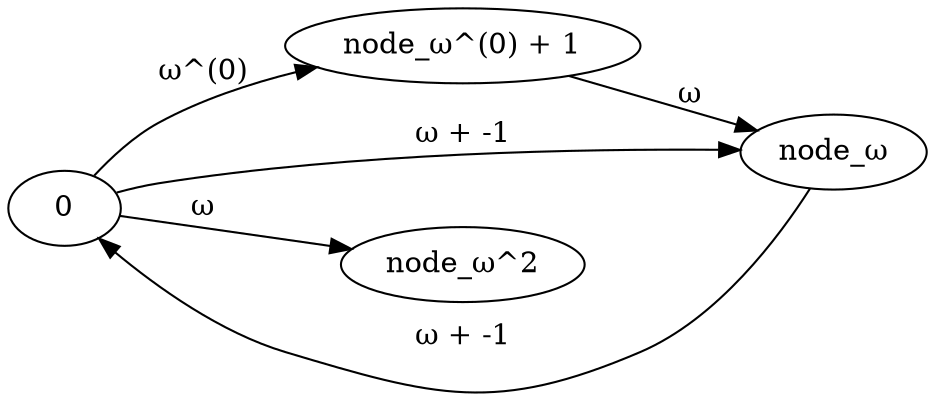 digraph SurrealGraph {
    graph [rankdir=LR];
    0 -> "node_ω^(0) + 1" [label="ω^(0)"];
    0 -> node_ω [label="ω + -1"];
    0 -> "node_ω^2" [label=ω];
    "node_ω^(0) + 1" -> node_ω [label=ω];
    node_ω -> 0 [label="ω + -1"];
}